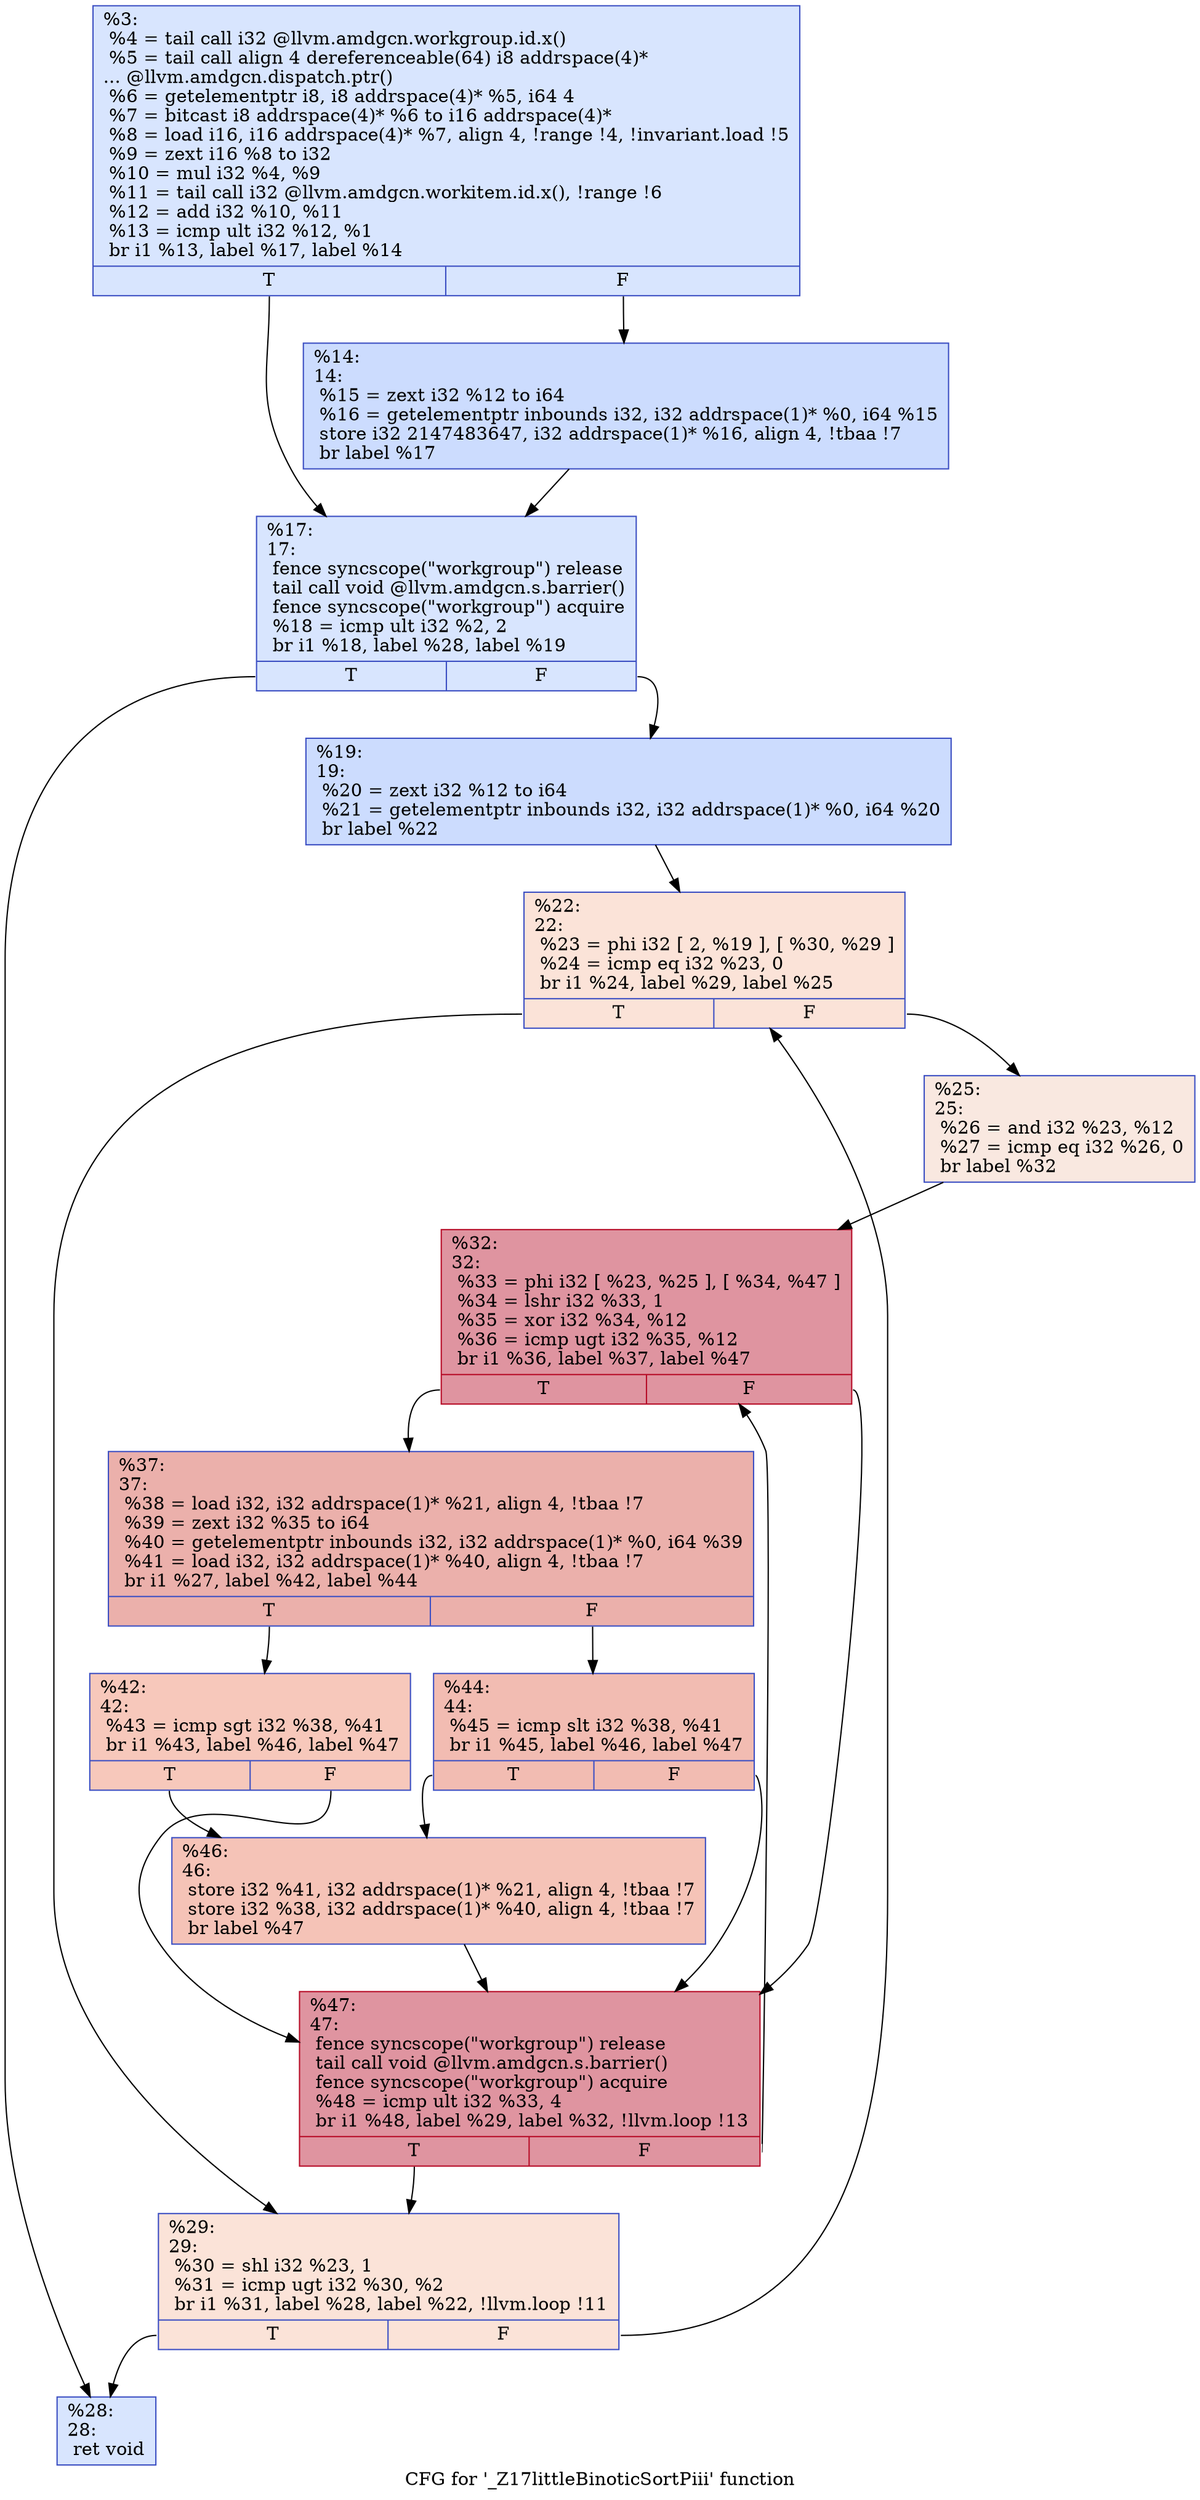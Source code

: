 digraph "CFG for '_Z17littleBinoticSortPiii' function" {
	label="CFG for '_Z17littleBinoticSortPiii' function";

	Node0x47b4860 [shape=record,color="#3d50c3ff", style=filled, fillcolor="#a7c5fe70",label="{%3:\l  %4 = tail call i32 @llvm.amdgcn.workgroup.id.x()\l  %5 = tail call align 4 dereferenceable(64) i8 addrspace(4)*\l... @llvm.amdgcn.dispatch.ptr()\l  %6 = getelementptr i8, i8 addrspace(4)* %5, i64 4\l  %7 = bitcast i8 addrspace(4)* %6 to i16 addrspace(4)*\l  %8 = load i16, i16 addrspace(4)* %7, align 4, !range !4, !invariant.load !5\l  %9 = zext i16 %8 to i32\l  %10 = mul i32 %4, %9\l  %11 = tail call i32 @llvm.amdgcn.workitem.id.x(), !range !6\l  %12 = add i32 %10, %11\l  %13 = icmp ult i32 %12, %1\l  br i1 %13, label %17, label %14\l|{<s0>T|<s1>F}}"];
	Node0x47b4860:s0 -> Node0x47b6730;
	Node0x47b4860:s1 -> Node0x47b67c0;
	Node0x47b67c0 [shape=record,color="#3d50c3ff", style=filled, fillcolor="#8caffe70",label="{%14:\l14:                                               \l  %15 = zext i32 %12 to i64\l  %16 = getelementptr inbounds i32, i32 addrspace(1)* %0, i64 %15\l  store i32 2147483647, i32 addrspace(1)* %16, align 4, !tbaa !7\l  br label %17\l}"];
	Node0x47b67c0 -> Node0x47b6730;
	Node0x47b6730 [shape=record,color="#3d50c3ff", style=filled, fillcolor="#a7c5fe70",label="{%17:\l17:                                               \l  fence syncscope(\"workgroup\") release\l  tail call void @llvm.amdgcn.s.barrier()\l  fence syncscope(\"workgroup\") acquire\l  %18 = icmp ult i32 %2, 2\l  br i1 %18, label %28, label %19\l|{<s0>T|<s1>F}}"];
	Node0x47b6730:s0 -> Node0x47b6ff0;
	Node0x47b6730:s1 -> Node0x47b7080;
	Node0x47b7080 [shape=record,color="#3d50c3ff", style=filled, fillcolor="#8caffe70",label="{%19:\l19:                                               \l  %20 = zext i32 %12 to i64\l  %21 = getelementptr inbounds i32, i32 addrspace(1)* %0, i64 %20\l  br label %22\l}"];
	Node0x47b7080 -> Node0x47b72d0;
	Node0x47b72d0 [shape=record,color="#3d50c3ff", style=filled, fillcolor="#f6bfa670",label="{%22:\l22:                                               \l  %23 = phi i32 [ 2, %19 ], [ %30, %29 ]\l  %24 = icmp eq i32 %23, 0\l  br i1 %24, label %29, label %25\l|{<s0>T|<s1>F}}"];
	Node0x47b72d0:s0 -> Node0x47b73c0;
	Node0x47b72d0:s1 -> Node0x47b75c0;
	Node0x47b75c0 [shape=record,color="#3d50c3ff", style=filled, fillcolor="#f1ccb870",label="{%25:\l25:                                               \l  %26 = and i32 %23, %12\l  %27 = icmp eq i32 %26, 0\l  br label %32\l}"];
	Node0x47b75c0 -> Node0x47b7820;
	Node0x47b6ff0 [shape=record,color="#3d50c3ff", style=filled, fillcolor="#a7c5fe70",label="{%28:\l28:                                               \l  ret void\l}"];
	Node0x47b73c0 [shape=record,color="#3d50c3ff", style=filled, fillcolor="#f6bfa670",label="{%29:\l29:                                               \l  %30 = shl i32 %23, 1\l  %31 = icmp ugt i32 %30, %2\l  br i1 %31, label %28, label %22, !llvm.loop !11\l|{<s0>T|<s1>F}}"];
	Node0x47b73c0:s0 -> Node0x47b6ff0;
	Node0x47b73c0:s1 -> Node0x47b72d0;
	Node0x47b7820 [shape=record,color="#b70d28ff", style=filled, fillcolor="#b70d2870",label="{%32:\l32:                                               \l  %33 = phi i32 [ %23, %25 ], [ %34, %47 ]\l  %34 = lshr i32 %33, 1\l  %35 = xor i32 %34, %12\l  %36 = icmp ugt i32 %35, %12\l  br i1 %36, label %37, label %47\l|{<s0>T|<s1>F}}"];
	Node0x47b7820:s0 -> Node0x47b7fd0;
	Node0x47b7820:s1 -> Node0x47b6a10;
	Node0x47b7fd0 [shape=record,color="#3d50c3ff", style=filled, fillcolor="#d24b4070",label="{%37:\l37:                                               \l  %38 = load i32, i32 addrspace(1)* %21, align 4, !tbaa !7\l  %39 = zext i32 %35 to i64\l  %40 = getelementptr inbounds i32, i32 addrspace(1)* %0, i64 %39\l  %41 = load i32, i32 addrspace(1)* %40, align 4, !tbaa !7\l  br i1 %27, label %42, label %44\l|{<s0>T|<s1>F}}"];
	Node0x47b7fd0:s0 -> Node0x47b88d0;
	Node0x47b7fd0:s1 -> Node0x47b8920;
	Node0x47b88d0 [shape=record,color="#3d50c3ff", style=filled, fillcolor="#ed836670",label="{%42:\l42:                                               \l  %43 = icmp sgt i32 %38, %41\l  br i1 %43, label %46, label %47\l|{<s0>T|<s1>F}}"];
	Node0x47b88d0:s0 -> Node0x47b8af0;
	Node0x47b88d0:s1 -> Node0x47b6a10;
	Node0x47b8920 [shape=record,color="#3d50c3ff", style=filled, fillcolor="#e1675170",label="{%44:\l44:                                               \l  %45 = icmp slt i32 %38, %41\l  br i1 %45, label %46, label %47\l|{<s0>T|<s1>F}}"];
	Node0x47b8920:s0 -> Node0x47b8af0;
	Node0x47b8920:s1 -> Node0x47b6a10;
	Node0x47b8af0 [shape=record,color="#3d50c3ff", style=filled, fillcolor="#e8765c70",label="{%46:\l46:                                               \l  store i32 %41, i32 addrspace(1)* %21, align 4, !tbaa !7\l  store i32 %38, i32 addrspace(1)* %40, align 4, !tbaa !7\l  br label %47\l}"];
	Node0x47b8af0 -> Node0x47b6a10;
	Node0x47b6a10 [shape=record,color="#b70d28ff", style=filled, fillcolor="#b70d2870",label="{%47:\l47:                                               \l  fence syncscope(\"workgroup\") release\l  tail call void @llvm.amdgcn.s.barrier()\l  fence syncscope(\"workgroup\") acquire\l  %48 = icmp ult i32 %33, 4\l  br i1 %48, label %29, label %32, !llvm.loop !13\l|{<s0>T|<s1>F}}"];
	Node0x47b6a10:s0 -> Node0x47b73c0;
	Node0x47b6a10:s1 -> Node0x47b7820;
}
